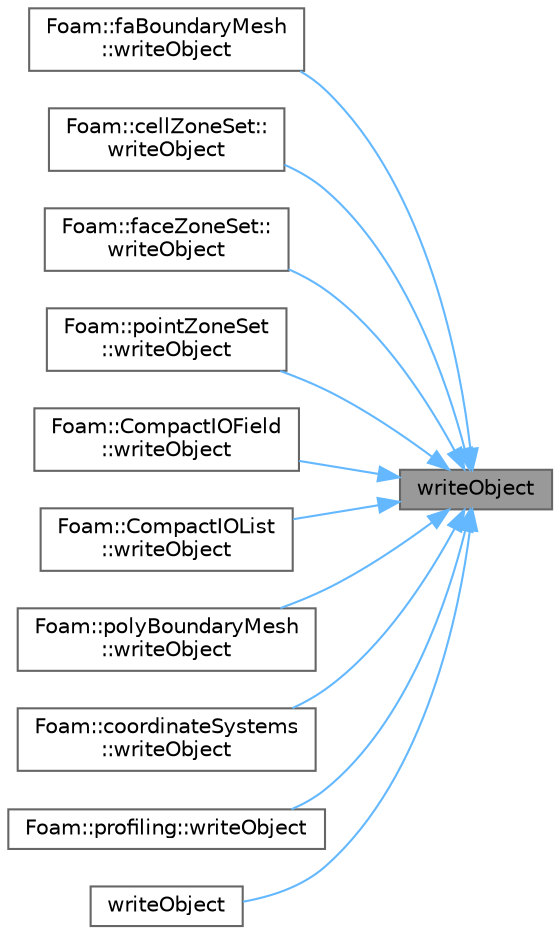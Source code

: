 digraph "writeObject"
{
 // LATEX_PDF_SIZE
  bgcolor="transparent";
  edge [fontname=Helvetica,fontsize=10,labelfontname=Helvetica,labelfontsize=10];
  node [fontname=Helvetica,fontsize=10,shape=box,height=0.2,width=0.4];
  rankdir="RL";
  Node1 [id="Node000001",label="writeObject",height=0.2,width=0.4,color="gray40", fillcolor="grey60", style="filled", fontcolor="black",tooltip=" "];
  Node1 -> Node2 [id="edge1_Node000001_Node000002",dir="back",color="steelblue1",style="solid",tooltip=" "];
  Node2 [id="Node000002",label="Foam::faBoundaryMesh\l::writeObject",height=0.2,width=0.4,color="grey40", fillcolor="white", style="filled",URL="$classFoam_1_1faBoundaryMesh.html#a082ebf89bb059ba2339eb48158b814a7",tooltip=" "];
  Node1 -> Node3 [id="edge2_Node000001_Node000003",dir="back",color="steelblue1",style="solid",tooltip=" "];
  Node3 [id="Node000003",label="Foam::cellZoneSet::\lwriteObject",height=0.2,width=0.4,color="grey40", fillcolor="white", style="filled",URL="$classFoam_1_1cellZoneSet.html#a082ebf89bb059ba2339eb48158b814a7",tooltip=" "];
  Node1 -> Node4 [id="edge3_Node000001_Node000004",dir="back",color="steelblue1",style="solid",tooltip=" "];
  Node4 [id="Node000004",label="Foam::faceZoneSet::\lwriteObject",height=0.2,width=0.4,color="grey40", fillcolor="white", style="filled",URL="$classFoam_1_1faceZoneSet.html#a082ebf89bb059ba2339eb48158b814a7",tooltip=" "];
  Node1 -> Node5 [id="edge4_Node000001_Node000005",dir="back",color="steelblue1",style="solid",tooltip=" "];
  Node5 [id="Node000005",label="Foam::pointZoneSet\l::writeObject",height=0.2,width=0.4,color="grey40", fillcolor="white", style="filled",URL="$classFoam_1_1pointZoneSet.html#a082ebf89bb059ba2339eb48158b814a7",tooltip=" "];
  Node1 -> Node6 [id="edge5_Node000001_Node000006",dir="back",color="steelblue1",style="solid",tooltip=" "];
  Node6 [id="Node000006",label="Foam::CompactIOField\l::writeObject",height=0.2,width=0.4,color="grey40", fillcolor="white", style="filled",URL="$classFoam_1_1CompactIOField.html#a082ebf89bb059ba2339eb48158b814a7",tooltip=" "];
  Node1 -> Node7 [id="edge6_Node000001_Node000007",dir="back",color="steelblue1",style="solid",tooltip=" "];
  Node7 [id="Node000007",label="Foam::CompactIOList\l::writeObject",height=0.2,width=0.4,color="grey40", fillcolor="white", style="filled",URL="$classFoam_1_1CompactIOList.html#a082ebf89bb059ba2339eb48158b814a7",tooltip=" "];
  Node1 -> Node8 [id="edge7_Node000001_Node000008",dir="back",color="steelblue1",style="solid",tooltip=" "];
  Node8 [id="Node000008",label="Foam::polyBoundaryMesh\l::writeObject",height=0.2,width=0.4,color="grey40", fillcolor="white", style="filled",URL="$classFoam_1_1polyBoundaryMesh.html#a082ebf89bb059ba2339eb48158b814a7",tooltip=" "];
  Node1 -> Node9 [id="edge8_Node000001_Node000009",dir="back",color="steelblue1",style="solid",tooltip=" "];
  Node9 [id="Node000009",label="Foam::coordinateSystems\l::writeObject",height=0.2,width=0.4,color="grey40", fillcolor="white", style="filled",URL="$classFoam_1_1coordinateSystems.html#a338da3ff70107af99aaac6a63a8958c0",tooltip=" "];
  Node1 -> Node10 [id="edge9_Node000001_Node000010",dir="back",color="steelblue1",style="solid",tooltip=" "];
  Node10 [id="Node000010",label="Foam::profiling::writeObject",height=0.2,width=0.4,color="grey40", fillcolor="white", style="filled",URL="$classFoam_1_1profiling.html#ade60d06949210fb7e99966004e32814f",tooltip=" "];
  Node1 -> Node11 [id="edge10_Node000001_Node000011",dir="back",color="steelblue1",style="solid",tooltip=" "];
  Node11 [id="Node000011",label="writeObject",height=0.2,width=0.4,color="grey40", fillcolor="white", style="filled",URL="$classFoam_1_1regIOobject.html#a7cea0410ee32e650fe43da19eb6de362",tooltip=" "];
}
